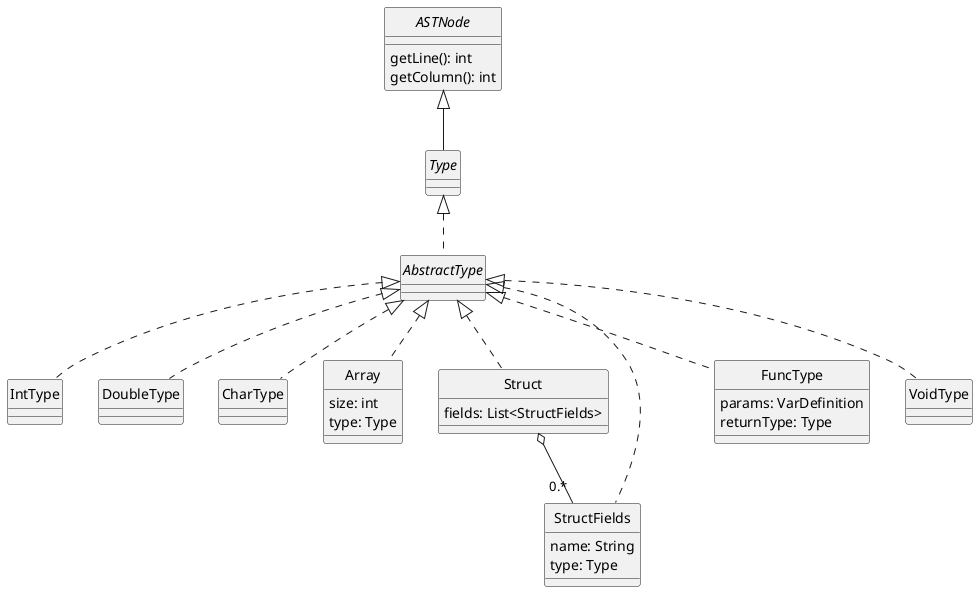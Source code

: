 @startuml Types
skinparam style strictuml
skinparam monochrome true

interface ASTNode {
    getLine(): int
    getColumn(): int
}

interface Type

ASTNode <|-- Type

abstract AbstractType

Type <|.. AbstractType

class IntType

AbstractType <|.. IntType

class DoubleType

AbstractType <|.. DoubleType

class CharType

AbstractType <|.. CharType

class Array {
    size: int
    type: Type
}

AbstractType <|.. Array

class Struct {
    fields: List<StructFields>
}

Struct  o-- "0.*" StructFields

class StructFields implements AbstractType {
    name: String
    type: Type
}

AbstractType <|.. Struct

class FuncType {
    params: VarDefinition
    returnType: Type
}

AbstractType <|.. FuncType

class VoidType {

}

AbstractType <|.. VoidType

@enduml

